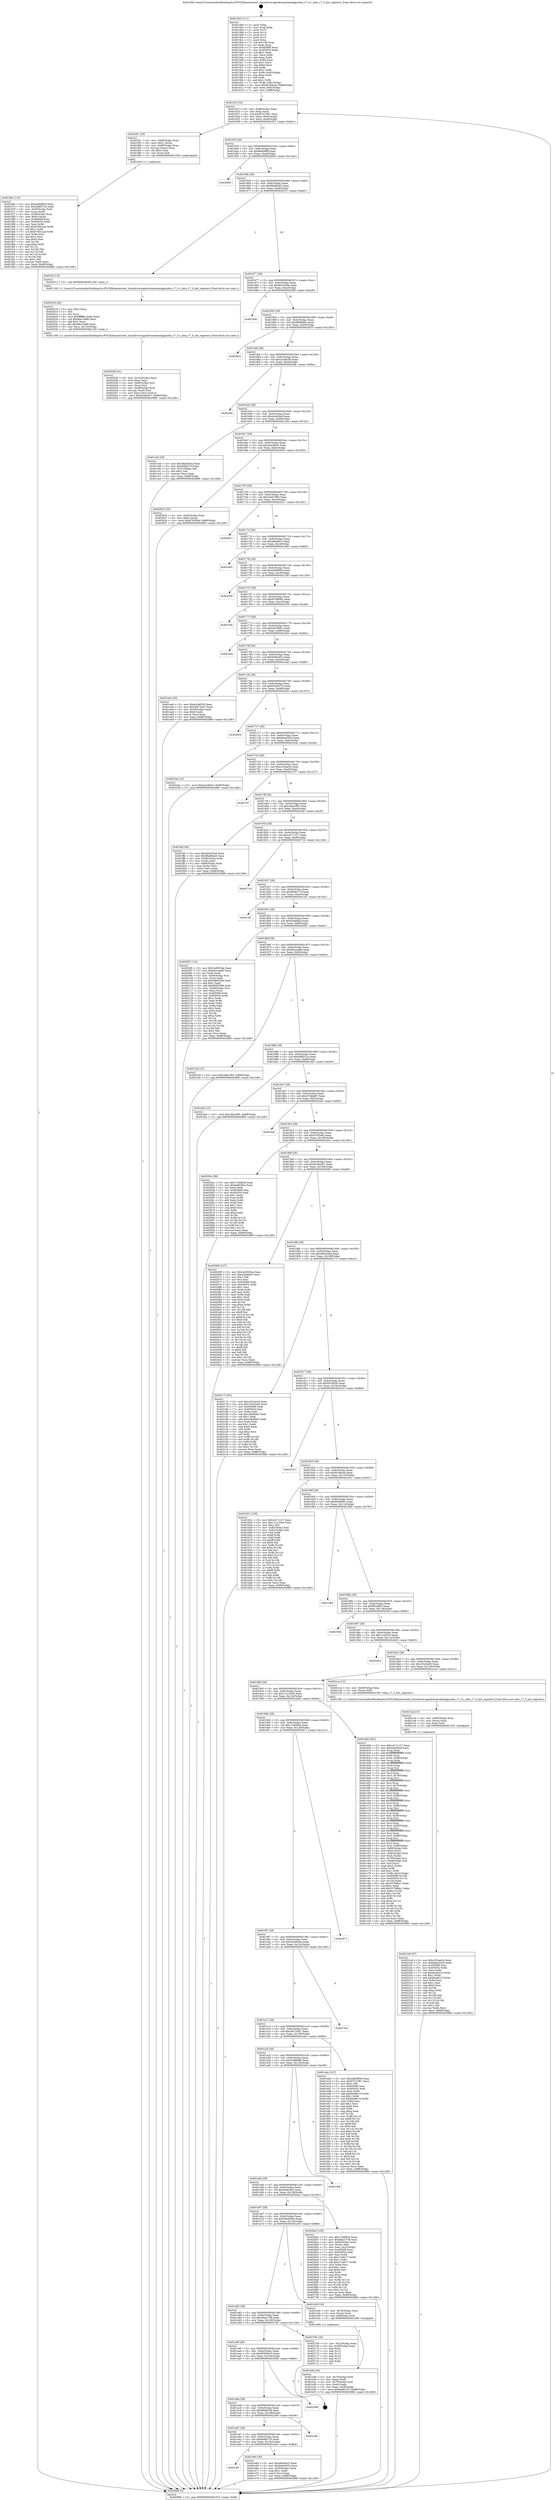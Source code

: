 digraph "0x4015b0" {
  label = "0x4015b0 (/mnt/c/Users/mathe/Desktop/tcc/POCII/binaries/extr_linuxdriversgpudrmamdamdgpunbio_v7_0.c_nbio_v7_0_init_registers_Final-ollvm.out::main(0))"
  labelloc = "t"
  node[shape=record]

  Entry [label="",width=0.3,height=0.3,shape=circle,fillcolor=black,style=filled]
  "0x40161f" [label="{
     0x40161f [32]\l
     | [instrs]\l
     &nbsp;&nbsp;0x40161f \<+6\>: mov -0x88(%rbp),%eax\l
     &nbsp;&nbsp;0x401625 \<+2\>: mov %eax,%ecx\l
     &nbsp;&nbsp;0x401627 \<+6\>: sub $0x87321f61,%ecx\l
     &nbsp;&nbsp;0x40162d \<+6\>: mov %eax,-0x9c(%rbp)\l
     &nbsp;&nbsp;0x401633 \<+6\>: mov %ecx,-0xa0(%rbp)\l
     &nbsp;&nbsp;0x401639 \<+6\>: je 0000000000401f51 \<main+0x9a1\>\l
  }"]
  "0x401f51" [label="{
     0x401f51 [29]\l
     | [instrs]\l
     &nbsp;&nbsp;0x401f51 \<+4\>: mov -0x68(%rbp),%rax\l
     &nbsp;&nbsp;0x401f55 \<+6\>: movl $0x1,(%rax)\l
     &nbsp;&nbsp;0x401f5b \<+4\>: mov -0x68(%rbp),%rax\l
     &nbsp;&nbsp;0x401f5f \<+3\>: movslq (%rax),%rax\l
     &nbsp;&nbsp;0x401f62 \<+4\>: shl $0x2,%rax\l
     &nbsp;&nbsp;0x401f66 \<+3\>: mov %rax,%rdi\l
     &nbsp;&nbsp;0x401f69 \<+5\>: call 0000000000401050 \<malloc@plt\>\l
     | [calls]\l
     &nbsp;&nbsp;0x401050 \{1\} (unknown)\l
  }"]
  "0x40163f" [label="{
     0x40163f [28]\l
     | [instrs]\l
     &nbsp;&nbsp;0x40163f \<+5\>: jmp 0000000000401644 \<main+0x94\>\l
     &nbsp;&nbsp;0x401644 \<+6\>: mov -0x9c(%rbp),%eax\l
     &nbsp;&nbsp;0x40164a \<+5\>: sub $0x8ed0df8f,%eax\l
     &nbsp;&nbsp;0x40164f \<+6\>: mov %eax,-0xa4(%rbp)\l
     &nbsp;&nbsp;0x401655 \<+6\>: je 000000000040285d \<main+0x12ad\>\l
  }"]
  Exit [label="",width=0.3,height=0.3,shape=circle,fillcolor=black,style=filled,peripheries=2]
  "0x40285d" [label="{
     0x40285d\l
  }", style=dashed]
  "0x40165b" [label="{
     0x40165b [28]\l
     | [instrs]\l
     &nbsp;&nbsp;0x40165b \<+5\>: jmp 0000000000401660 \<main+0xb0\>\l
     &nbsp;&nbsp;0x401660 \<+6\>: mov -0x9c(%rbp),%eax\l
     &nbsp;&nbsp;0x401666 \<+5\>: sub $0x98a9b4e5,%eax\l
     &nbsp;&nbsp;0x40166b \<+6\>: mov %eax,-0xa8(%rbp)\l
     &nbsp;&nbsp;0x401671 \<+6\>: je 0000000000402013 \<main+0xa63\>\l
  }"]
  "0x4021e9" [label="{
     0x4021e9 [97]\l
     | [instrs]\l
     &nbsp;&nbsp;0x4021e9 \<+5\>: mov $0xc252ae34,%ecx\l
     &nbsp;&nbsp;0x4021ee \<+5\>: mov $0xbdea3024,%edx\l
     &nbsp;&nbsp;0x4021f3 \<+7\>: mov 0x405068,%esi\l
     &nbsp;&nbsp;0x4021fa \<+8\>: mov 0x405054,%r8d\l
     &nbsp;&nbsp;0x402202 \<+3\>: mov %esi,%r9d\l
     &nbsp;&nbsp;0x402205 \<+7\>: sub $0x9cad021f,%r9d\l
     &nbsp;&nbsp;0x40220c \<+4\>: sub $0x1,%r9d\l
     &nbsp;&nbsp;0x402210 \<+7\>: add $0x9cad021f,%r9d\l
     &nbsp;&nbsp;0x402217 \<+4\>: imul %r9d,%esi\l
     &nbsp;&nbsp;0x40221b \<+3\>: and $0x1,%esi\l
     &nbsp;&nbsp;0x40221e \<+3\>: cmp $0x0,%esi\l
     &nbsp;&nbsp;0x402221 \<+4\>: sete %r10b\l
     &nbsp;&nbsp;0x402225 \<+4\>: cmp $0xa,%r8d\l
     &nbsp;&nbsp;0x402229 \<+4\>: setl %r11b\l
     &nbsp;&nbsp;0x40222d \<+3\>: mov %r10b,%bl\l
     &nbsp;&nbsp;0x402230 \<+3\>: and %r11b,%bl\l
     &nbsp;&nbsp;0x402233 \<+3\>: xor %r11b,%r10b\l
     &nbsp;&nbsp;0x402236 \<+3\>: or %r10b,%bl\l
     &nbsp;&nbsp;0x402239 \<+3\>: test $0x1,%bl\l
     &nbsp;&nbsp;0x40223c \<+3\>: cmovne %edx,%ecx\l
     &nbsp;&nbsp;0x40223f \<+6\>: mov %ecx,-0x88(%rbp)\l
     &nbsp;&nbsp;0x402245 \<+5\>: jmp 0000000000402886 \<main+0x12d6\>\l
  }"]
  "0x402013" [label="{
     0x402013 [5]\l
     | [instrs]\l
     &nbsp;&nbsp;0x402013 \<+5\>: call 0000000000401160 \<next_i\>\l
     | [calls]\l
     &nbsp;&nbsp;0x401160 \{1\} (/mnt/c/Users/mathe/Desktop/tcc/POCII/binaries/extr_linuxdriversgpudrmamdamdgpunbio_v7_0.c_nbio_v7_0_init_registers_Final-ollvm.out::next_i)\l
  }"]
  "0x401677" [label="{
     0x401677 [28]\l
     | [instrs]\l
     &nbsp;&nbsp;0x401677 \<+5\>: jmp 000000000040167c \<main+0xcc\>\l
     &nbsp;&nbsp;0x40167c \<+6\>: mov -0x9c(%rbp),%eax\l
     &nbsp;&nbsp;0x401682 \<+5\>: sub $0x9c6c2dde,%eax\l
     &nbsp;&nbsp;0x401687 \<+6\>: mov %eax,-0xac(%rbp)\l
     &nbsp;&nbsp;0x40168d \<+6\>: je 00000000004023d9 \<main+0xe29\>\l
  }"]
  "0x4021da" [label="{
     0x4021da [15]\l
     | [instrs]\l
     &nbsp;&nbsp;0x4021da \<+4\>: mov -0x60(%rbp),%rax\l
     &nbsp;&nbsp;0x4021de \<+3\>: mov (%rax),%rax\l
     &nbsp;&nbsp;0x4021e1 \<+3\>: mov %rax,%rdi\l
     &nbsp;&nbsp;0x4021e4 \<+5\>: call 0000000000401030 \<free@plt\>\l
     | [calls]\l
     &nbsp;&nbsp;0x401030 \{1\} (unknown)\l
  }"]
  "0x4023d9" [label="{
     0x4023d9\l
  }", style=dashed]
  "0x401693" [label="{
     0x401693 [28]\l
     | [instrs]\l
     &nbsp;&nbsp;0x401693 \<+5\>: jmp 0000000000401698 \<main+0xe8\>\l
     &nbsp;&nbsp;0x401698 \<+6\>: mov -0x9c(%rbp),%eax\l
     &nbsp;&nbsp;0x40169e \<+5\>: sub $0x9fd9869c,%eax\l
     &nbsp;&nbsp;0x4016a3 \<+6\>: mov %eax,-0xb0(%rbp)\l
     &nbsp;&nbsp;0x4016a9 \<+6\>: je 0000000000402833 \<main+0x1283\>\l
  }"]
  "0x402040" [label="{
     0x402040 [41]\l
     | [instrs]\l
     &nbsp;&nbsp;0x402040 \<+6\>: mov -0x15c(%rbp),%ecx\l
     &nbsp;&nbsp;0x402046 \<+3\>: imul %eax,%ecx\l
     &nbsp;&nbsp;0x402049 \<+4\>: mov -0x60(%rbp),%rsi\l
     &nbsp;&nbsp;0x40204d \<+3\>: mov (%rsi),%rsi\l
     &nbsp;&nbsp;0x402050 \<+4\>: mov -0x58(%rbp),%rdi\l
     &nbsp;&nbsp;0x402054 \<+3\>: movslq (%rdi),%rdi\l
     &nbsp;&nbsp;0x402057 \<+3\>: mov %ecx,(%rsi,%rdi,4)\l
     &nbsp;&nbsp;0x40205a \<+10\>: movl $0xdc56a3b7,-0x88(%rbp)\l
     &nbsp;&nbsp;0x402064 \<+5\>: jmp 0000000000402886 \<main+0x12d6\>\l
  }"]
  "0x402833" [label="{
     0x402833\l
  }", style=dashed]
  "0x4016af" [label="{
     0x4016af [28]\l
     | [instrs]\l
     &nbsp;&nbsp;0x4016af \<+5\>: jmp 00000000004016b4 \<main+0x104\>\l
     &nbsp;&nbsp;0x4016b4 \<+6\>: mov -0x9c(%rbp),%eax\l
     &nbsp;&nbsp;0x4016ba \<+5\>: sub $0xa2cb81f0,%eax\l
     &nbsp;&nbsp;0x4016bf \<+6\>: mov %eax,-0xb4(%rbp)\l
     &nbsp;&nbsp;0x4016c5 \<+6\>: je 00000000004024fe \<main+0xf4e\>\l
  }"]
  "0x402018" [label="{
     0x402018 [40]\l
     | [instrs]\l
     &nbsp;&nbsp;0x402018 \<+5\>: mov $0x2,%ecx\l
     &nbsp;&nbsp;0x40201d \<+1\>: cltd\l
     &nbsp;&nbsp;0x40201e \<+2\>: idiv %ecx\l
     &nbsp;&nbsp;0x402020 \<+6\>: imul $0xfffffffe,%edx,%ecx\l
     &nbsp;&nbsp;0x402026 \<+6\>: sub $0x9de13d8b,%ecx\l
     &nbsp;&nbsp;0x40202c \<+3\>: add $0x1,%ecx\l
     &nbsp;&nbsp;0x40202f \<+6\>: add $0x9de13d8b,%ecx\l
     &nbsp;&nbsp;0x402035 \<+6\>: mov %ecx,-0x15c(%rbp)\l
     &nbsp;&nbsp;0x40203b \<+5\>: call 0000000000401160 \<next_i\>\l
     | [calls]\l
     &nbsp;&nbsp;0x401160 \{1\} (/mnt/c/Users/mathe/Desktop/tcc/POCII/binaries/extr_linuxdriversgpudrmamdamdgpunbio_v7_0.c_nbio_v7_0_init_registers_Final-ollvm.out::next_i)\l
  }"]
  "0x4024fe" [label="{
     0x4024fe\l
  }", style=dashed]
  "0x4016cb" [label="{
     0x4016cb [28]\l
     | [instrs]\l
     &nbsp;&nbsp;0x4016cb \<+5\>: jmp 00000000004016d0 \<main+0x120\>\l
     &nbsp;&nbsp;0x4016d0 \<+6\>: mov -0x9c(%rbp),%eax\l
     &nbsp;&nbsp;0x4016d6 \<+5\>: sub $0xa2eb5baf,%eax\l
     &nbsp;&nbsp;0x4016db \<+6\>: mov %eax,-0xb8(%rbp)\l
     &nbsp;&nbsp;0x4016e1 \<+6\>: je 0000000000401cd4 \<main+0x724\>\l
  }"]
  "0x401f6e" [label="{
     0x401f6e [114]\l
     | [instrs]\l
     &nbsp;&nbsp;0x401f6e \<+5\>: mov $0xad85f85d,%ecx\l
     &nbsp;&nbsp;0x401f73 \<+5\>: mov $0xd48f37ce,%edx\l
     &nbsp;&nbsp;0x401f78 \<+4\>: mov -0x60(%rbp),%rdi\l
     &nbsp;&nbsp;0x401f7c \<+3\>: mov %rax,(%rdi)\l
     &nbsp;&nbsp;0x401f7f \<+4\>: mov -0x58(%rbp),%rax\l
     &nbsp;&nbsp;0x401f83 \<+6\>: movl $0x0,(%rax)\l
     &nbsp;&nbsp;0x401f89 \<+7\>: mov 0x405068,%esi\l
     &nbsp;&nbsp;0x401f90 \<+8\>: mov 0x405054,%r8d\l
     &nbsp;&nbsp;0x401f98 \<+3\>: mov %esi,%r9d\l
     &nbsp;&nbsp;0x401f9b \<+7\>: add $0x6760ccad,%r9d\l
     &nbsp;&nbsp;0x401fa2 \<+4\>: sub $0x1,%r9d\l
     &nbsp;&nbsp;0x401fa6 \<+7\>: sub $0x6760ccad,%r9d\l
     &nbsp;&nbsp;0x401fad \<+4\>: imul %r9d,%esi\l
     &nbsp;&nbsp;0x401fb1 \<+3\>: and $0x1,%esi\l
     &nbsp;&nbsp;0x401fb4 \<+3\>: cmp $0x0,%esi\l
     &nbsp;&nbsp;0x401fb7 \<+4\>: sete %r10b\l
     &nbsp;&nbsp;0x401fbb \<+4\>: cmp $0xa,%r8d\l
     &nbsp;&nbsp;0x401fbf \<+4\>: setl %r11b\l
     &nbsp;&nbsp;0x401fc3 \<+3\>: mov %r10b,%bl\l
     &nbsp;&nbsp;0x401fc6 \<+3\>: and %r11b,%bl\l
     &nbsp;&nbsp;0x401fc9 \<+3\>: xor %r11b,%r10b\l
     &nbsp;&nbsp;0x401fcc \<+3\>: or %r10b,%bl\l
     &nbsp;&nbsp;0x401fcf \<+3\>: test $0x1,%bl\l
     &nbsp;&nbsp;0x401fd2 \<+3\>: cmovne %edx,%ecx\l
     &nbsp;&nbsp;0x401fd5 \<+6\>: mov %ecx,-0x88(%rbp)\l
     &nbsp;&nbsp;0x401fdb \<+5\>: jmp 0000000000402886 \<main+0x12d6\>\l
  }"]
  "0x401cd4" [label="{
     0x401cd4 [30]\l
     | [instrs]\l
     &nbsp;&nbsp;0x401cd4 \<+5\>: mov $0x58a43b3a,%eax\l
     &nbsp;&nbsp;0x401cd9 \<+5\>: mov $0xd00be71f,%ecx\l
     &nbsp;&nbsp;0x401cde \<+3\>: mov -0x31(%rbp),%dl\l
     &nbsp;&nbsp;0x401ce1 \<+3\>: test $0x1,%dl\l
     &nbsp;&nbsp;0x401ce4 \<+3\>: cmovne %ecx,%eax\l
     &nbsp;&nbsp;0x401ce7 \<+6\>: mov %eax,-0x88(%rbp)\l
     &nbsp;&nbsp;0x401ced \<+5\>: jmp 0000000000402886 \<main+0x12d6\>\l
  }"]
  "0x4016e7" [label="{
     0x4016e7 [28]\l
     | [instrs]\l
     &nbsp;&nbsp;0x4016e7 \<+5\>: jmp 00000000004016ec \<main+0x13c\>\l
     &nbsp;&nbsp;0x4016ec \<+6\>: mov -0x9c(%rbp),%eax\l
     &nbsp;&nbsp;0x4016f2 \<+5\>: sub $0xa2ec9ba3,%eax\l
     &nbsp;&nbsp;0x4016f7 \<+6\>: mov %eax,-0xbc(%rbp)\l
     &nbsp;&nbsp;0x4016fd \<+6\>: je 0000000000402633 \<main+0x1083\>\l
  }"]
  "0x401af3" [label="{
     0x401af3\l
  }", style=dashed]
  "0x402633" [label="{
     0x402633 [25]\l
     | [instrs]\l
     &nbsp;&nbsp;0x402633 \<+4\>: mov -0x80(%rbp),%rax\l
     &nbsp;&nbsp;0x402637 \<+6\>: movl $0x0,(%rax)\l
     &nbsp;&nbsp;0x40263d \<+10\>: movl $0xd7f454fe,-0x88(%rbp)\l
     &nbsp;&nbsp;0x402647 \<+5\>: jmp 0000000000402886 \<main+0x12d6\>\l
  }"]
  "0x401703" [label="{
     0x401703 [28]\l
     | [instrs]\l
     &nbsp;&nbsp;0x401703 \<+5\>: jmp 0000000000401708 \<main+0x158\>\l
     &nbsp;&nbsp;0x401708 \<+6\>: mov -0x9c(%rbp),%eax\l
     &nbsp;&nbsp;0x40170e \<+5\>: sub $0xa54b7995,%eax\l
     &nbsp;&nbsp;0x401713 \<+6\>: mov %eax,-0xc0(%rbp)\l
     &nbsp;&nbsp;0x401719 \<+6\>: je 0000000000402811 \<main+0x1261\>\l
  }"]
  "0x401e64" [label="{
     0x401e64 [30]\l
     | [instrs]\l
     &nbsp;&nbsp;0x401e64 \<+5\>: mov $0xa6ebf4c2,%eax\l
     &nbsp;&nbsp;0x401e69 \<+5\>: mov $0xb4b9c93c,%ecx\l
     &nbsp;&nbsp;0x401e6e \<+3\>: mov -0x30(%rbp),%edx\l
     &nbsp;&nbsp;0x401e71 \<+3\>: cmp $0x1,%edx\l
     &nbsp;&nbsp;0x401e74 \<+3\>: cmovl %ecx,%eax\l
     &nbsp;&nbsp;0x401e77 \<+6\>: mov %eax,-0x88(%rbp)\l
     &nbsp;&nbsp;0x401e7d \<+5\>: jmp 0000000000402886 \<main+0x12d6\>\l
  }"]
  "0x402811" [label="{
     0x402811\l
  }", style=dashed]
  "0x40171f" [label="{
     0x40171f [28]\l
     | [instrs]\l
     &nbsp;&nbsp;0x40171f \<+5\>: jmp 0000000000401724 \<main+0x174\>\l
     &nbsp;&nbsp;0x401724 \<+6\>: mov -0x9c(%rbp),%eax\l
     &nbsp;&nbsp;0x40172a \<+5\>: sub $0xa6ebf4c2,%eax\l
     &nbsp;&nbsp;0x40172f \<+6\>: mov %eax,-0xc4(%rbp)\l
     &nbsp;&nbsp;0x401735 \<+6\>: je 0000000000401e82 \<main+0x8d2\>\l
  }"]
  "0x401ad7" [label="{
     0x401ad7 [28]\l
     | [instrs]\l
     &nbsp;&nbsp;0x401ad7 \<+5\>: jmp 0000000000401adc \<main+0x52c\>\l
     &nbsp;&nbsp;0x401adc \<+6\>: mov -0x9c(%rbp),%eax\l
     &nbsp;&nbsp;0x401ae2 \<+5\>: sub $0x6ef8e725,%eax\l
     &nbsp;&nbsp;0x401ae7 \<+6\>: mov %eax,-0x14c(%rbp)\l
     &nbsp;&nbsp;0x401aed \<+6\>: je 0000000000401e64 \<main+0x8b4\>\l
  }"]
  "0x401e82" [label="{
     0x401e82\l
  }", style=dashed]
  "0x40173b" [label="{
     0x40173b [28]\l
     | [instrs]\l
     &nbsp;&nbsp;0x40173b \<+5\>: jmp 0000000000401740 \<main+0x190\>\l
     &nbsp;&nbsp;0x401740 \<+6\>: mov -0x9c(%rbp),%eax\l
     &nbsp;&nbsp;0x401746 \<+5\>: sub $0xad85f85d,%eax\l
     &nbsp;&nbsp;0x40174b \<+6\>: mov %eax,-0xc8(%rbp)\l
     &nbsp;&nbsp;0x401751 \<+6\>: je 0000000000402780 \<main+0x11d0\>\l
  }"]
  "0x402296" [label="{
     0x402296\l
  }", style=dashed]
  "0x402780" [label="{
     0x402780\l
  }", style=dashed]
  "0x401757" [label="{
     0x401757 [28]\l
     | [instrs]\l
     &nbsp;&nbsp;0x401757 \<+5\>: jmp 000000000040175c \<main+0x1ac\>\l
     &nbsp;&nbsp;0x40175c \<+6\>: mov -0x9c(%rbp),%eax\l
     &nbsp;&nbsp;0x401762 \<+5\>: sub $0xaf708094,%eax\l
     &nbsp;&nbsp;0x401767 \<+6\>: mov %eax,-0xcc(%rbp)\l
     &nbsp;&nbsp;0x40176d \<+6\>: je 0000000000402259 \<main+0xca9\>\l
  }"]
  "0x401abb" [label="{
     0x401abb [28]\l
     | [instrs]\l
     &nbsp;&nbsp;0x401abb \<+5\>: jmp 0000000000401ac0 \<main+0x510\>\l
     &nbsp;&nbsp;0x401ac0 \<+6\>: mov -0x9c(%rbp),%eax\l
     &nbsp;&nbsp;0x401ac6 \<+5\>: sub $0x68fda538,%eax\l
     &nbsp;&nbsp;0x401acb \<+6\>: mov %eax,-0x148(%rbp)\l
     &nbsp;&nbsp;0x401ad1 \<+6\>: je 0000000000402296 \<main+0xce6\>\l
  }"]
  "0x402259" [label="{
     0x402259\l
  }", style=dashed]
  "0x401773" [label="{
     0x401773 [28]\l
     | [instrs]\l
     &nbsp;&nbsp;0x401773 \<+5\>: jmp 0000000000401778 \<main+0x1c8\>\l
     &nbsp;&nbsp;0x401778 \<+6\>: mov -0x9c(%rbp),%eax\l
     &nbsp;&nbsp;0x40177e \<+5\>: sub $0xb2b7fb61,%eax\l
     &nbsp;&nbsp;0x401783 \<+6\>: mov %eax,-0xd0(%rbp)\l
     &nbsp;&nbsp;0x401789 \<+6\>: je 00000000004022ba \<main+0xd0a\>\l
  }"]
  "0x402596" [label="{
     0x402596\l
  }", style=dashed]
  "0x4022ba" [label="{
     0x4022ba\l
  }", style=dashed]
  "0x40178f" [label="{
     0x40178f [28]\l
     | [instrs]\l
     &nbsp;&nbsp;0x40178f \<+5\>: jmp 0000000000401794 \<main+0x1e4\>\l
     &nbsp;&nbsp;0x401794 \<+6\>: mov -0x9c(%rbp),%eax\l
     &nbsp;&nbsp;0x40179a \<+5\>: sub $0xb4b9c93c,%eax\l
     &nbsp;&nbsp;0x40179f \<+6\>: mov %eax,-0xd4(%rbp)\l
     &nbsp;&nbsp;0x4017a5 \<+6\>: je 0000000000401ea0 \<main+0x8f0\>\l
  }"]
  "0x401a9f" [label="{
     0x401a9f [28]\l
     | [instrs]\l
     &nbsp;&nbsp;0x401a9f \<+5\>: jmp 0000000000401aa4 \<main+0x4f4\>\l
     &nbsp;&nbsp;0x401aa4 \<+6\>: mov -0x9c(%rbp),%eax\l
     &nbsp;&nbsp;0x401aaa \<+5\>: sub $0x65958ec3,%eax\l
     &nbsp;&nbsp;0x401aaf \<+6\>: mov %eax,-0x144(%rbp)\l
     &nbsp;&nbsp;0x401ab5 \<+6\>: je 0000000000402596 \<main+0xfe6\>\l
  }"]
  "0x401ea0" [label="{
     0x401ea0 [30]\l
     | [instrs]\l
     &nbsp;&nbsp;0x401ea0 \<+5\>: mov $0xa2cb81f0,%eax\l
     &nbsp;&nbsp;0x401ea5 \<+5\>: mov $0x3de743d7,%ecx\l
     &nbsp;&nbsp;0x401eaa \<+3\>: mov -0x30(%rbp),%edx\l
     &nbsp;&nbsp;0x401ead \<+3\>: cmp $0x0,%edx\l
     &nbsp;&nbsp;0x401eb0 \<+3\>: cmove %ecx,%eax\l
     &nbsp;&nbsp;0x401eb3 \<+6\>: mov %eax,-0x88(%rbp)\l
     &nbsp;&nbsp;0x401eb9 \<+5\>: jmp 0000000000402886 \<main+0x12d6\>\l
  }"]
  "0x4017ab" [label="{
     0x4017ab [28]\l
     | [instrs]\l
     &nbsp;&nbsp;0x4017ab \<+5\>: jmp 00000000004017b0 \<main+0x200\>\l
     &nbsp;&nbsp;0x4017b0 \<+6\>: mov -0x9c(%rbp),%eax\l
     &nbsp;&nbsp;0x4017b6 \<+5\>: sub $0xb5206379,%eax\l
     &nbsp;&nbsp;0x4017bb \<+6\>: mov %eax,-0xd8(%rbp)\l
     &nbsp;&nbsp;0x4017c1 \<+6\>: je 0000000000402624 \<main+0x1074\>\l
  }"]
  "0x40270b" [label="{
     0x40270b [18]\l
     | [instrs]\l
     &nbsp;&nbsp;0x40270b \<+3\>: mov -0x2c(%rbp),%eax\l
     &nbsp;&nbsp;0x40270e \<+4\>: lea -0x28(%rbp),%rsp\l
     &nbsp;&nbsp;0x402712 \<+1\>: pop %rbx\l
     &nbsp;&nbsp;0x402713 \<+2\>: pop %r12\l
     &nbsp;&nbsp;0x402715 \<+2\>: pop %r13\l
     &nbsp;&nbsp;0x402717 \<+2\>: pop %r14\l
     &nbsp;&nbsp;0x402719 \<+2\>: pop %r15\l
     &nbsp;&nbsp;0x40271b \<+1\>: pop %rbp\l
     &nbsp;&nbsp;0x40271c \<+1\>: ret\l
  }"]
  "0x402624" [label="{
     0x402624\l
  }", style=dashed]
  "0x4017c7" [label="{
     0x4017c7 [28]\l
     | [instrs]\l
     &nbsp;&nbsp;0x4017c7 \<+5\>: jmp 00000000004017cc \<main+0x21c\>\l
     &nbsp;&nbsp;0x4017cc \<+6\>: mov -0x9c(%rbp),%eax\l
     &nbsp;&nbsp;0x4017d2 \<+5\>: sub $0xbdea3024,%eax\l
     &nbsp;&nbsp;0x4017d7 \<+6\>: mov %eax,-0xdc(%rbp)\l
     &nbsp;&nbsp;0x4017dd \<+6\>: je 000000000040224a \<main+0xc9a\>\l
  }"]
  "0x401e46" [label="{
     0x401e46 [30]\l
     | [instrs]\l
     &nbsp;&nbsp;0x401e46 \<+4\>: mov -0x70(%rbp),%rdi\l
     &nbsp;&nbsp;0x401e4a \<+2\>: mov %eax,(%rdi)\l
     &nbsp;&nbsp;0x401e4c \<+4\>: mov -0x70(%rbp),%rdi\l
     &nbsp;&nbsp;0x401e50 \<+2\>: mov (%rdi),%eax\l
     &nbsp;&nbsp;0x401e52 \<+3\>: mov %eax,-0x30(%rbp)\l
     &nbsp;&nbsp;0x401e55 \<+10\>: movl $0x6ef8e725,-0x88(%rbp)\l
     &nbsp;&nbsp;0x401e5f \<+5\>: jmp 0000000000402886 \<main+0x12d6\>\l
  }"]
  "0x40224a" [label="{
     0x40224a [15]\l
     | [instrs]\l
     &nbsp;&nbsp;0x40224a \<+10\>: movl $0xa2ec9ba3,-0x88(%rbp)\l
     &nbsp;&nbsp;0x402254 \<+5\>: jmp 0000000000402886 \<main+0x12d6\>\l
  }"]
  "0x4017e3" [label="{
     0x4017e3 [28]\l
     | [instrs]\l
     &nbsp;&nbsp;0x4017e3 \<+5\>: jmp 00000000004017e8 \<main+0x238\>\l
     &nbsp;&nbsp;0x4017e8 \<+6\>: mov -0x9c(%rbp),%eax\l
     &nbsp;&nbsp;0x4017ee \<+5\>: sub $0xc252ae34,%eax\l
     &nbsp;&nbsp;0x4017f3 \<+6\>: mov %eax,-0xe0(%rbp)\l
     &nbsp;&nbsp;0x4017f9 \<+6\>: je 00000000004027e7 \<main+0x1237\>\l
  }"]
  "0x401a83" [label="{
     0x401a83 [28]\l
     | [instrs]\l
     &nbsp;&nbsp;0x401a83 \<+5\>: jmp 0000000000401a88 \<main+0x4d8\>\l
     &nbsp;&nbsp;0x401a88 \<+6\>: mov -0x9c(%rbp),%eax\l
     &nbsp;&nbsp;0x401a8e \<+5\>: sub $0x58acc738,%eax\l
     &nbsp;&nbsp;0x401a93 \<+6\>: mov %eax,-0x140(%rbp)\l
     &nbsp;&nbsp;0x401a99 \<+6\>: je 000000000040270b \<main+0x115b\>\l
  }"]
  "0x4027e7" [label="{
     0x4027e7\l
  }", style=dashed]
  "0x4017ff" [label="{
     0x4017ff [28]\l
     | [instrs]\l
     &nbsp;&nbsp;0x4017ff \<+5\>: jmp 0000000000401804 \<main+0x254\>\l
     &nbsp;&nbsp;0x401804 \<+6\>: mov -0x9c(%rbp),%eax\l
     &nbsp;&nbsp;0x40180a \<+5\>: sub $0xc4ba1f85,%eax\l
     &nbsp;&nbsp;0x40180f \<+6\>: mov %eax,-0xe4(%rbp)\l
     &nbsp;&nbsp;0x401815 \<+6\>: je 0000000000401fef \<main+0xa3f\>\l
  }"]
  "0x401e36" [label="{
     0x401e36 [16]\l
     | [instrs]\l
     &nbsp;&nbsp;0x401e36 \<+4\>: mov -0x78(%rbp),%rax\l
     &nbsp;&nbsp;0x401e3a \<+3\>: mov (%rax),%rax\l
     &nbsp;&nbsp;0x401e3d \<+4\>: mov 0x8(%rax),%rdi\l
     &nbsp;&nbsp;0x401e41 \<+5\>: call 0000000000401060 \<atoi@plt\>\l
     | [calls]\l
     &nbsp;&nbsp;0x401060 \{1\} (unknown)\l
  }"]
  "0x401fef" [label="{
     0x401fef [36]\l
     | [instrs]\l
     &nbsp;&nbsp;0x401fef \<+5\>: mov $0xeb92d3ad,%eax\l
     &nbsp;&nbsp;0x401ff4 \<+5\>: mov $0x98a9b4e5,%ecx\l
     &nbsp;&nbsp;0x401ff9 \<+4\>: mov -0x58(%rbp),%rdx\l
     &nbsp;&nbsp;0x401ffd \<+2\>: mov (%rdx),%esi\l
     &nbsp;&nbsp;0x401fff \<+4\>: mov -0x68(%rbp),%rdx\l
     &nbsp;&nbsp;0x402003 \<+2\>: cmp (%rdx),%esi\l
     &nbsp;&nbsp;0x402005 \<+3\>: cmovl %ecx,%eax\l
     &nbsp;&nbsp;0x402008 \<+6\>: mov %eax,-0x88(%rbp)\l
     &nbsp;&nbsp;0x40200e \<+5\>: jmp 0000000000402886 \<main+0x12d6\>\l
  }"]
  "0x40181b" [label="{
     0x40181b [28]\l
     | [instrs]\l
     &nbsp;&nbsp;0x40181b \<+5\>: jmp 0000000000401820 \<main+0x270\>\l
     &nbsp;&nbsp;0x401820 \<+6\>: mov -0x9c(%rbp),%eax\l
     &nbsp;&nbsp;0x401826 \<+5\>: sub $0xcd17c127,%eax\l
     &nbsp;&nbsp;0x40182b \<+6\>: mov %eax,-0xe8(%rbp)\l
     &nbsp;&nbsp;0x401831 \<+6\>: je 000000000040271d \<main+0x116d\>\l
  }"]
  "0x401a67" [label="{
     0x401a67 [28]\l
     | [instrs]\l
     &nbsp;&nbsp;0x401a67 \<+5\>: jmp 0000000000401a6c \<main+0x4bc\>\l
     &nbsp;&nbsp;0x401a6c \<+6\>: mov -0x9c(%rbp),%eax\l
     &nbsp;&nbsp;0x401a72 \<+5\>: sub $0x58a43b3a,%eax\l
     &nbsp;&nbsp;0x401a77 \<+6\>: mov %eax,-0x13c(%rbp)\l
     &nbsp;&nbsp;0x401a7d \<+6\>: je 0000000000401e36 \<main+0x886\>\l
  }"]
  "0x40271d" [label="{
     0x40271d\l
  }", style=dashed]
  "0x401837" [label="{
     0x401837 [28]\l
     | [instrs]\l
     &nbsp;&nbsp;0x401837 \<+5\>: jmp 000000000040183c \<main+0x28c\>\l
     &nbsp;&nbsp;0x40183c \<+6\>: mov -0x9c(%rbp),%eax\l
     &nbsp;&nbsp;0x401842 \<+5\>: sub $0xd00be71f,%eax\l
     &nbsp;&nbsp;0x401847 \<+6\>: mov %eax,-0xec(%rbp)\l
     &nbsp;&nbsp;0x40184d \<+6\>: je 0000000000401cf2 \<main+0x742\>\l
  }"]
  "0x4026a2" [label="{
     0x4026a2 [105]\l
     | [instrs]\l
     &nbsp;&nbsp;0x4026a2 \<+5\>: mov $0x17efd62d,%eax\l
     &nbsp;&nbsp;0x4026a7 \<+5\>: mov $0x58acc738,%ecx\l
     &nbsp;&nbsp;0x4026ac \<+4\>: mov -0x80(%rbp),%rdx\l
     &nbsp;&nbsp;0x4026b0 \<+2\>: mov (%rdx),%esi\l
     &nbsp;&nbsp;0x4026b2 \<+3\>: mov %esi,-0x2c(%rbp)\l
     &nbsp;&nbsp;0x4026b5 \<+7\>: mov 0x405068,%esi\l
     &nbsp;&nbsp;0x4026bc \<+7\>: mov 0x405054,%edi\l
     &nbsp;&nbsp;0x4026c3 \<+3\>: mov %esi,%r8d\l
     &nbsp;&nbsp;0x4026c6 \<+7\>: sub $0xc7c4fc77,%r8d\l
     &nbsp;&nbsp;0x4026cd \<+4\>: sub $0x1,%r8d\l
     &nbsp;&nbsp;0x4026d1 \<+7\>: add $0xc7c4fc77,%r8d\l
     &nbsp;&nbsp;0x4026d8 \<+4\>: imul %r8d,%esi\l
     &nbsp;&nbsp;0x4026dc \<+3\>: and $0x1,%esi\l
     &nbsp;&nbsp;0x4026df \<+3\>: cmp $0x0,%esi\l
     &nbsp;&nbsp;0x4026e2 \<+4\>: sete %r9b\l
     &nbsp;&nbsp;0x4026e6 \<+3\>: cmp $0xa,%edi\l
     &nbsp;&nbsp;0x4026e9 \<+4\>: setl %r10b\l
     &nbsp;&nbsp;0x4026ed \<+3\>: mov %r9b,%r11b\l
     &nbsp;&nbsp;0x4026f0 \<+3\>: and %r10b,%r11b\l
     &nbsp;&nbsp;0x4026f3 \<+3\>: xor %r10b,%r9b\l
     &nbsp;&nbsp;0x4026f6 \<+3\>: or %r9b,%r11b\l
     &nbsp;&nbsp;0x4026f9 \<+4\>: test $0x1,%r11b\l
     &nbsp;&nbsp;0x4026fd \<+3\>: cmovne %ecx,%eax\l
     &nbsp;&nbsp;0x402700 \<+6\>: mov %eax,-0x88(%rbp)\l
     &nbsp;&nbsp;0x402706 \<+5\>: jmp 0000000000402886 \<main+0x12d6\>\l
  }"]
  "0x401cf2" [label="{
     0x401cf2\l
  }", style=dashed]
  "0x401853" [label="{
     0x401853 [28]\l
     | [instrs]\l
     &nbsp;&nbsp;0x401853 \<+5\>: jmp 0000000000401858 \<main+0x2a8\>\l
     &nbsp;&nbsp;0x401858 \<+6\>: mov -0x9c(%rbp),%eax\l
     &nbsp;&nbsp;0x40185e \<+5\>: sub $0xd2ebf4a5,%eax\l
     &nbsp;&nbsp;0x401863 \<+6\>: mov %eax,-0xf0(%rbp)\l
     &nbsp;&nbsp;0x401869 \<+6\>: je 00000000004020f2 \<main+0xb42\>\l
  }"]
  "0x401a4b" [label="{
     0x401a4b [28]\l
     | [instrs]\l
     &nbsp;&nbsp;0x401a4b \<+5\>: jmp 0000000000401a50 \<main+0x4a0\>\l
     &nbsp;&nbsp;0x401a50 \<+6\>: mov -0x9c(%rbp),%eax\l
     &nbsp;&nbsp;0x401a56 \<+5\>: sub $0x4afb39c2,%eax\l
     &nbsp;&nbsp;0x401a5b \<+6\>: mov %eax,-0x138(%rbp)\l
     &nbsp;&nbsp;0x401a61 \<+6\>: je 00000000004026a2 \<main+0x10f2\>\l
  }"]
  "0x4020f2" [label="{
     0x4020f2 [114]\l
     | [instrs]\l
     &nbsp;&nbsp;0x4020f2 \<+5\>: mov $0x3a3063ba,%eax\l
     &nbsp;&nbsp;0x4020f7 \<+5\>: mov $0xd43caa80,%ecx\l
     &nbsp;&nbsp;0x4020fc \<+2\>: xor %edx,%edx\l
     &nbsp;&nbsp;0x4020fe \<+4\>: mov -0x58(%rbp),%rsi\l
     &nbsp;&nbsp;0x402102 \<+2\>: mov (%rsi),%edi\l
     &nbsp;&nbsp;0x402104 \<+6\>: sub $0xf4865508,%edi\l
     &nbsp;&nbsp;0x40210a \<+3\>: add $0x1,%edi\l
     &nbsp;&nbsp;0x40210d \<+6\>: add $0xf4865508,%edi\l
     &nbsp;&nbsp;0x402113 \<+4\>: mov -0x58(%rbp),%rsi\l
     &nbsp;&nbsp;0x402117 \<+2\>: mov %edi,(%rsi)\l
     &nbsp;&nbsp;0x402119 \<+7\>: mov 0x405068,%edi\l
     &nbsp;&nbsp;0x402120 \<+8\>: mov 0x405054,%r8d\l
     &nbsp;&nbsp;0x402128 \<+3\>: sub $0x1,%edx\l
     &nbsp;&nbsp;0x40212b \<+3\>: mov %edi,%r9d\l
     &nbsp;&nbsp;0x40212e \<+3\>: add %edx,%r9d\l
     &nbsp;&nbsp;0x402131 \<+4\>: imul %r9d,%edi\l
     &nbsp;&nbsp;0x402135 \<+3\>: and $0x1,%edi\l
     &nbsp;&nbsp;0x402138 \<+3\>: cmp $0x0,%edi\l
     &nbsp;&nbsp;0x40213b \<+4\>: sete %r10b\l
     &nbsp;&nbsp;0x40213f \<+4\>: cmp $0xa,%r8d\l
     &nbsp;&nbsp;0x402143 \<+4\>: setl %r11b\l
     &nbsp;&nbsp;0x402147 \<+3\>: mov %r10b,%bl\l
     &nbsp;&nbsp;0x40214a \<+3\>: and %r11b,%bl\l
     &nbsp;&nbsp;0x40214d \<+3\>: xor %r11b,%r10b\l
     &nbsp;&nbsp;0x402150 \<+3\>: or %r10b,%bl\l
     &nbsp;&nbsp;0x402153 \<+3\>: test $0x1,%bl\l
     &nbsp;&nbsp;0x402156 \<+3\>: cmovne %ecx,%eax\l
     &nbsp;&nbsp;0x402159 \<+6\>: mov %eax,-0x88(%rbp)\l
     &nbsp;&nbsp;0x40215f \<+5\>: jmp 0000000000402886 \<main+0x12d6\>\l
  }"]
  "0x40186f" [label="{
     0x40186f [28]\l
     | [instrs]\l
     &nbsp;&nbsp;0x40186f \<+5\>: jmp 0000000000401874 \<main+0x2c4\>\l
     &nbsp;&nbsp;0x401874 \<+6\>: mov -0x9c(%rbp),%eax\l
     &nbsp;&nbsp;0x40187a \<+5\>: sub $0xd43caa80,%eax\l
     &nbsp;&nbsp;0x40187f \<+6\>: mov %eax,-0xf4(%rbp)\l
     &nbsp;&nbsp;0x401885 \<+6\>: je 0000000000402164 \<main+0xbb4\>\l
  }"]
  "0x4023e8" [label="{
     0x4023e8\l
  }", style=dashed]
  "0x402164" [label="{
     0x402164 [15]\l
     | [instrs]\l
     &nbsp;&nbsp;0x402164 \<+10\>: movl $0xc4ba1f85,-0x88(%rbp)\l
     &nbsp;&nbsp;0x40216e \<+5\>: jmp 0000000000402886 \<main+0x12d6\>\l
  }"]
  "0x40188b" [label="{
     0x40188b [28]\l
     | [instrs]\l
     &nbsp;&nbsp;0x40188b \<+5\>: jmp 0000000000401890 \<main+0x2e0\>\l
     &nbsp;&nbsp;0x401890 \<+6\>: mov -0x9c(%rbp),%eax\l
     &nbsp;&nbsp;0x401896 \<+5\>: sub $0xd48f37ce,%eax\l
     &nbsp;&nbsp;0x40189b \<+6\>: mov %eax,-0xf8(%rbp)\l
     &nbsp;&nbsp;0x4018a1 \<+6\>: je 0000000000401fe0 \<main+0xa30\>\l
  }"]
  "0x401a2f" [label="{
     0x401a2f [28]\l
     | [instrs]\l
     &nbsp;&nbsp;0x401a2f \<+5\>: jmp 0000000000401a34 \<main+0x484\>\l
     &nbsp;&nbsp;0x401a34 \<+6\>: mov -0x9c(%rbp),%eax\l
     &nbsp;&nbsp;0x401a3a \<+5\>: sub $0x42df8dd8,%eax\l
     &nbsp;&nbsp;0x401a3f \<+6\>: mov %eax,-0x134(%rbp)\l
     &nbsp;&nbsp;0x401a45 \<+6\>: je 00000000004023e8 \<main+0xe38\>\l
  }"]
  "0x401fe0" [label="{
     0x401fe0 [15]\l
     | [instrs]\l
     &nbsp;&nbsp;0x401fe0 \<+10\>: movl $0xc4ba1f85,-0x88(%rbp)\l
     &nbsp;&nbsp;0x401fea \<+5\>: jmp 0000000000402886 \<main+0x12d6\>\l
  }"]
  "0x4018a7" [label="{
     0x4018a7 [28]\l
     | [instrs]\l
     &nbsp;&nbsp;0x4018a7 \<+5\>: jmp 00000000004018ac \<main+0x2fc\>\l
     &nbsp;&nbsp;0x4018ac \<+6\>: mov -0x9c(%rbp),%eax\l
     &nbsp;&nbsp;0x4018b2 \<+5\>: sub $0xd70dbe87,%eax\l
     &nbsp;&nbsp;0x4018b7 \<+6\>: mov %eax,-0xfc(%rbp)\l
     &nbsp;&nbsp;0x4018bd \<+6\>: je 00000000004024ef \<main+0xf3f\>\l
  }"]
  "0x401ebe" [label="{
     0x401ebe [147]\l
     | [instrs]\l
     &nbsp;&nbsp;0x401ebe \<+5\>: mov $0xad85f85d,%eax\l
     &nbsp;&nbsp;0x401ec3 \<+5\>: mov $0x87321f61,%ecx\l
     &nbsp;&nbsp;0x401ec8 \<+2\>: mov $0x1,%dl\l
     &nbsp;&nbsp;0x401eca \<+7\>: mov 0x405068,%esi\l
     &nbsp;&nbsp;0x401ed1 \<+7\>: mov 0x405054,%edi\l
     &nbsp;&nbsp;0x401ed8 \<+3\>: mov %esi,%r8d\l
     &nbsp;&nbsp;0x401edb \<+7\>: add $0x60af8c10,%r8d\l
     &nbsp;&nbsp;0x401ee2 \<+4\>: sub $0x1,%r8d\l
     &nbsp;&nbsp;0x401ee6 \<+7\>: sub $0x60af8c10,%r8d\l
     &nbsp;&nbsp;0x401eed \<+4\>: imul %r8d,%esi\l
     &nbsp;&nbsp;0x401ef1 \<+3\>: and $0x1,%esi\l
     &nbsp;&nbsp;0x401ef4 \<+3\>: cmp $0x0,%esi\l
     &nbsp;&nbsp;0x401ef7 \<+4\>: sete %r9b\l
     &nbsp;&nbsp;0x401efb \<+3\>: cmp $0xa,%edi\l
     &nbsp;&nbsp;0x401efe \<+4\>: setl %r10b\l
     &nbsp;&nbsp;0x401f02 \<+3\>: mov %r9b,%r11b\l
     &nbsp;&nbsp;0x401f05 \<+4\>: xor $0xff,%r11b\l
     &nbsp;&nbsp;0x401f09 \<+3\>: mov %r10b,%bl\l
     &nbsp;&nbsp;0x401f0c \<+3\>: xor $0xff,%bl\l
     &nbsp;&nbsp;0x401f0f \<+3\>: xor $0x0,%dl\l
     &nbsp;&nbsp;0x401f12 \<+3\>: mov %r11b,%r14b\l
     &nbsp;&nbsp;0x401f15 \<+4\>: and $0x0,%r14b\l
     &nbsp;&nbsp;0x401f19 \<+3\>: and %dl,%r9b\l
     &nbsp;&nbsp;0x401f1c \<+3\>: mov %bl,%r15b\l
     &nbsp;&nbsp;0x401f1f \<+4\>: and $0x0,%r15b\l
     &nbsp;&nbsp;0x401f23 \<+3\>: and %dl,%r10b\l
     &nbsp;&nbsp;0x401f26 \<+3\>: or %r9b,%r14b\l
     &nbsp;&nbsp;0x401f29 \<+3\>: or %r10b,%r15b\l
     &nbsp;&nbsp;0x401f2c \<+3\>: xor %r15b,%r14b\l
     &nbsp;&nbsp;0x401f2f \<+3\>: or %bl,%r11b\l
     &nbsp;&nbsp;0x401f32 \<+4\>: xor $0xff,%r11b\l
     &nbsp;&nbsp;0x401f36 \<+3\>: or $0x0,%dl\l
     &nbsp;&nbsp;0x401f39 \<+3\>: and %dl,%r11b\l
     &nbsp;&nbsp;0x401f3c \<+3\>: or %r11b,%r14b\l
     &nbsp;&nbsp;0x401f3f \<+4\>: test $0x1,%r14b\l
     &nbsp;&nbsp;0x401f43 \<+3\>: cmovne %ecx,%eax\l
     &nbsp;&nbsp;0x401f46 \<+6\>: mov %eax,-0x88(%rbp)\l
     &nbsp;&nbsp;0x401f4c \<+5\>: jmp 0000000000402886 \<main+0x12d6\>\l
  }"]
  "0x4024ef" [label="{
     0x4024ef\l
  }", style=dashed]
  "0x4018c3" [label="{
     0x4018c3 [28]\l
     | [instrs]\l
     &nbsp;&nbsp;0x4018c3 \<+5\>: jmp 00000000004018c8 \<main+0x318\>\l
     &nbsp;&nbsp;0x4018c8 \<+6\>: mov -0x9c(%rbp),%eax\l
     &nbsp;&nbsp;0x4018ce \<+5\>: sub $0xd7f454fe,%eax\l
     &nbsp;&nbsp;0x4018d3 \<+6\>: mov %eax,-0x100(%rbp)\l
     &nbsp;&nbsp;0x4018d9 \<+6\>: je 000000000040264c \<main+0x109c\>\l
  }"]
  "0x401a13" [label="{
     0x401a13 [28]\l
     | [instrs]\l
     &nbsp;&nbsp;0x401a13 \<+5\>: jmp 0000000000401a18 \<main+0x468\>\l
     &nbsp;&nbsp;0x401a18 \<+6\>: mov -0x9c(%rbp),%eax\l
     &nbsp;&nbsp;0x401a1e \<+5\>: sub $0x3de743d7,%eax\l
     &nbsp;&nbsp;0x401a23 \<+6\>: mov %eax,-0x130(%rbp)\l
     &nbsp;&nbsp;0x401a29 \<+6\>: je 0000000000401ebe \<main+0x90e\>\l
  }"]
  "0x40264c" [label="{
     0x40264c [86]\l
     | [instrs]\l
     &nbsp;&nbsp;0x40264c \<+5\>: mov $0x17efd62d,%eax\l
     &nbsp;&nbsp;0x402651 \<+5\>: mov $0x4afb39c2,%ecx\l
     &nbsp;&nbsp;0x402656 \<+2\>: xor %edx,%edx\l
     &nbsp;&nbsp;0x402658 \<+7\>: mov 0x405068,%esi\l
     &nbsp;&nbsp;0x40265f \<+7\>: mov 0x405054,%edi\l
     &nbsp;&nbsp;0x402666 \<+3\>: sub $0x1,%edx\l
     &nbsp;&nbsp;0x402669 \<+3\>: mov %esi,%r8d\l
     &nbsp;&nbsp;0x40266c \<+3\>: add %edx,%r8d\l
     &nbsp;&nbsp;0x40266f \<+4\>: imul %r8d,%esi\l
     &nbsp;&nbsp;0x402673 \<+3\>: and $0x1,%esi\l
     &nbsp;&nbsp;0x402676 \<+3\>: cmp $0x0,%esi\l
     &nbsp;&nbsp;0x402679 \<+4\>: sete %r9b\l
     &nbsp;&nbsp;0x40267d \<+3\>: cmp $0xa,%edi\l
     &nbsp;&nbsp;0x402680 \<+4\>: setl %r10b\l
     &nbsp;&nbsp;0x402684 \<+3\>: mov %r9b,%r11b\l
     &nbsp;&nbsp;0x402687 \<+3\>: and %r10b,%r11b\l
     &nbsp;&nbsp;0x40268a \<+3\>: xor %r10b,%r9b\l
     &nbsp;&nbsp;0x40268d \<+3\>: or %r9b,%r11b\l
     &nbsp;&nbsp;0x402690 \<+4\>: test $0x1,%r11b\l
     &nbsp;&nbsp;0x402694 \<+3\>: cmovne %ecx,%eax\l
     &nbsp;&nbsp;0x402697 \<+6\>: mov %eax,-0x88(%rbp)\l
     &nbsp;&nbsp;0x40269d \<+5\>: jmp 0000000000402886 \<main+0x12d6\>\l
  }"]
  "0x4018df" [label="{
     0x4018df [28]\l
     | [instrs]\l
     &nbsp;&nbsp;0x4018df \<+5\>: jmp 00000000004018e4 \<main+0x334\>\l
     &nbsp;&nbsp;0x4018e4 \<+6\>: mov -0x9c(%rbp),%eax\l
     &nbsp;&nbsp;0x4018ea \<+5\>: sub $0xdc56a3b7,%eax\l
     &nbsp;&nbsp;0x4018ef \<+6\>: mov %eax,-0x104(%rbp)\l
     &nbsp;&nbsp;0x4018f5 \<+6\>: je 0000000000402069 \<main+0xab9\>\l
  }"]
  "0x4027bd" [label="{
     0x4027bd\l
  }", style=dashed]
  "0x402069" [label="{
     0x402069 [137]\l
     | [instrs]\l
     &nbsp;&nbsp;0x402069 \<+5\>: mov $0x3a3063ba,%eax\l
     &nbsp;&nbsp;0x40206e \<+5\>: mov $0xd2ebf4a5,%ecx\l
     &nbsp;&nbsp;0x402073 \<+2\>: mov $0x1,%dl\l
     &nbsp;&nbsp;0x402075 \<+2\>: xor %esi,%esi\l
     &nbsp;&nbsp;0x402077 \<+7\>: mov 0x405068,%edi\l
     &nbsp;&nbsp;0x40207e \<+8\>: mov 0x405054,%r8d\l
     &nbsp;&nbsp;0x402086 \<+3\>: sub $0x1,%esi\l
     &nbsp;&nbsp;0x402089 \<+3\>: mov %edi,%r9d\l
     &nbsp;&nbsp;0x40208c \<+3\>: add %esi,%r9d\l
     &nbsp;&nbsp;0x40208f \<+4\>: imul %r9d,%edi\l
     &nbsp;&nbsp;0x402093 \<+3\>: and $0x1,%edi\l
     &nbsp;&nbsp;0x402096 \<+3\>: cmp $0x0,%edi\l
     &nbsp;&nbsp;0x402099 \<+4\>: sete %r10b\l
     &nbsp;&nbsp;0x40209d \<+4\>: cmp $0xa,%r8d\l
     &nbsp;&nbsp;0x4020a1 \<+4\>: setl %r11b\l
     &nbsp;&nbsp;0x4020a5 \<+3\>: mov %r10b,%bl\l
     &nbsp;&nbsp;0x4020a8 \<+3\>: xor $0xff,%bl\l
     &nbsp;&nbsp;0x4020ab \<+3\>: mov %r11b,%r14b\l
     &nbsp;&nbsp;0x4020ae \<+4\>: xor $0xff,%r14b\l
     &nbsp;&nbsp;0x4020b2 \<+3\>: xor $0x0,%dl\l
     &nbsp;&nbsp;0x4020b5 \<+3\>: mov %bl,%r15b\l
     &nbsp;&nbsp;0x4020b8 \<+4\>: and $0x0,%r15b\l
     &nbsp;&nbsp;0x4020bc \<+3\>: and %dl,%r10b\l
     &nbsp;&nbsp;0x4020bf \<+3\>: mov %r14b,%r12b\l
     &nbsp;&nbsp;0x4020c2 \<+4\>: and $0x0,%r12b\l
     &nbsp;&nbsp;0x4020c6 \<+3\>: and %dl,%r11b\l
     &nbsp;&nbsp;0x4020c9 \<+3\>: or %r10b,%r15b\l
     &nbsp;&nbsp;0x4020cc \<+3\>: or %r11b,%r12b\l
     &nbsp;&nbsp;0x4020cf \<+3\>: xor %r12b,%r15b\l
     &nbsp;&nbsp;0x4020d2 \<+3\>: or %r14b,%bl\l
     &nbsp;&nbsp;0x4020d5 \<+3\>: xor $0xff,%bl\l
     &nbsp;&nbsp;0x4020d8 \<+3\>: or $0x0,%dl\l
     &nbsp;&nbsp;0x4020db \<+2\>: and %dl,%bl\l
     &nbsp;&nbsp;0x4020dd \<+3\>: or %bl,%r15b\l
     &nbsp;&nbsp;0x4020e0 \<+4\>: test $0x1,%r15b\l
     &nbsp;&nbsp;0x4020e4 \<+3\>: cmovne %ecx,%eax\l
     &nbsp;&nbsp;0x4020e7 \<+6\>: mov %eax,-0x88(%rbp)\l
     &nbsp;&nbsp;0x4020ed \<+5\>: jmp 0000000000402886 \<main+0x12d6\>\l
  }"]
  "0x4018fb" [label="{
     0x4018fb [28]\l
     | [instrs]\l
     &nbsp;&nbsp;0x4018fb \<+5\>: jmp 0000000000401900 \<main+0x350\>\l
     &nbsp;&nbsp;0x401900 \<+6\>: mov -0x9c(%rbp),%eax\l
     &nbsp;&nbsp;0x401906 \<+5\>: sub $0xeb92d3ad,%eax\l
     &nbsp;&nbsp;0x40190b \<+6\>: mov %eax,-0x108(%rbp)\l
     &nbsp;&nbsp;0x401911 \<+6\>: je 0000000000402173 \<main+0xbc3\>\l
  }"]
  "0x4019f7" [label="{
     0x4019f7 [28]\l
     | [instrs]\l
     &nbsp;&nbsp;0x4019f7 \<+5\>: jmp 00000000004019fc \<main+0x44c\>\l
     &nbsp;&nbsp;0x4019fc \<+6\>: mov -0x9c(%rbp),%eax\l
     &nbsp;&nbsp;0x401a02 \<+5\>: sub $0x3a3063ba,%eax\l
     &nbsp;&nbsp;0x401a07 \<+6\>: mov %eax,-0x12c(%rbp)\l
     &nbsp;&nbsp;0x401a0d \<+6\>: je 00000000004027bd \<main+0x120d\>\l
  }"]
  "0x402173" [label="{
     0x402173 [91]\l
     | [instrs]\l
     &nbsp;&nbsp;0x402173 \<+5\>: mov $0xc252ae34,%eax\l
     &nbsp;&nbsp;0x402178 \<+5\>: mov $0x102e3a05,%ecx\l
     &nbsp;&nbsp;0x40217d \<+7\>: mov 0x405068,%edx\l
     &nbsp;&nbsp;0x402184 \<+7\>: mov 0x405054,%esi\l
     &nbsp;&nbsp;0x40218b \<+2\>: mov %edx,%edi\l
     &nbsp;&nbsp;0x40218d \<+6\>: sub $0xc38a0bb3,%edi\l
     &nbsp;&nbsp;0x402193 \<+3\>: sub $0x1,%edi\l
     &nbsp;&nbsp;0x402196 \<+6\>: add $0xc38a0bb3,%edi\l
     &nbsp;&nbsp;0x40219c \<+3\>: imul %edi,%edx\l
     &nbsp;&nbsp;0x40219f \<+3\>: and $0x1,%edx\l
     &nbsp;&nbsp;0x4021a2 \<+3\>: cmp $0x0,%edx\l
     &nbsp;&nbsp;0x4021a5 \<+4\>: sete %r8b\l
     &nbsp;&nbsp;0x4021a9 \<+3\>: cmp $0xa,%esi\l
     &nbsp;&nbsp;0x4021ac \<+4\>: setl %r9b\l
     &nbsp;&nbsp;0x4021b0 \<+3\>: mov %r8b,%r10b\l
     &nbsp;&nbsp;0x4021b3 \<+3\>: and %r9b,%r10b\l
     &nbsp;&nbsp;0x4021b6 \<+3\>: xor %r9b,%r8b\l
     &nbsp;&nbsp;0x4021b9 \<+3\>: or %r8b,%r10b\l
     &nbsp;&nbsp;0x4021bc \<+4\>: test $0x1,%r10b\l
     &nbsp;&nbsp;0x4021c0 \<+3\>: cmovne %ecx,%eax\l
     &nbsp;&nbsp;0x4021c3 \<+6\>: mov %eax,-0x88(%rbp)\l
     &nbsp;&nbsp;0x4021c9 \<+5\>: jmp 0000000000402886 \<main+0x12d6\>\l
  }"]
  "0x401917" [label="{
     0x401917 [28]\l
     | [instrs]\l
     &nbsp;&nbsp;0x401917 \<+5\>: jmp 000000000040191c \<main+0x36c\>\l
     &nbsp;&nbsp;0x40191c \<+6\>: mov -0x9c(%rbp),%eax\l
     &nbsp;&nbsp;0x401922 \<+5\>: sub $0xf3f16b29,%eax\l
     &nbsp;&nbsp;0x401927 \<+6\>: mov %eax,-0x10c(%rbp)\l
     &nbsp;&nbsp;0x40192d \<+6\>: je 0000000000402310 \<main+0xd60\>\l
  }"]
  "0x402871" [label="{
     0x402871\l
  }", style=dashed]
  "0x402310" [label="{
     0x402310\l
  }", style=dashed]
  "0x401933" [label="{
     0x401933 [28]\l
     | [instrs]\l
     &nbsp;&nbsp;0x401933 \<+5\>: jmp 0000000000401938 \<main+0x388\>\l
     &nbsp;&nbsp;0x401938 \<+6\>: mov -0x9c(%rbp),%eax\l
     &nbsp;&nbsp;0x40193e \<+5\>: sub $0xf4168ca4,%eax\l
     &nbsp;&nbsp;0x401943 \<+6\>: mov %eax,-0x110(%rbp)\l
     &nbsp;&nbsp;0x401949 \<+6\>: je 0000000000401b51 \<main+0x5a1\>\l
  }"]
  "0x4019db" [label="{
     0x4019db [28]\l
     | [instrs]\l
     &nbsp;&nbsp;0x4019db \<+5\>: jmp 00000000004019e0 \<main+0x430\>\l
     &nbsp;&nbsp;0x4019e0 \<+6\>: mov -0x9c(%rbp),%eax\l
     &nbsp;&nbsp;0x4019e6 \<+5\>: sub $0x17efd62d,%eax\l
     &nbsp;&nbsp;0x4019eb \<+6\>: mov %eax,-0x128(%rbp)\l
     &nbsp;&nbsp;0x4019f1 \<+6\>: je 0000000000402871 \<main+0x12c1\>\l
  }"]
  "0x401b51" [label="{
     0x401b51 [106]\l
     | [instrs]\l
     &nbsp;&nbsp;0x401b51 \<+5\>: mov $0xcd17c127,%eax\l
     &nbsp;&nbsp;0x401b56 \<+5\>: mov $0x112120cd,%ecx\l
     &nbsp;&nbsp;0x401b5b \<+2\>: mov $0x1,%dl\l
     &nbsp;&nbsp;0x401b5d \<+7\>: mov -0x82(%rbp),%sil\l
     &nbsp;&nbsp;0x401b64 \<+7\>: mov -0x81(%rbp),%dil\l
     &nbsp;&nbsp;0x401b6b \<+3\>: mov %sil,%r8b\l
     &nbsp;&nbsp;0x401b6e \<+4\>: xor $0xff,%r8b\l
     &nbsp;&nbsp;0x401b72 \<+3\>: mov %dil,%r9b\l
     &nbsp;&nbsp;0x401b75 \<+4\>: xor $0xff,%r9b\l
     &nbsp;&nbsp;0x401b79 \<+3\>: xor $0x0,%dl\l
     &nbsp;&nbsp;0x401b7c \<+3\>: mov %r8b,%r10b\l
     &nbsp;&nbsp;0x401b7f \<+4\>: and $0x0,%r10b\l
     &nbsp;&nbsp;0x401b83 \<+3\>: and %dl,%sil\l
     &nbsp;&nbsp;0x401b86 \<+3\>: mov %r9b,%r11b\l
     &nbsp;&nbsp;0x401b89 \<+4\>: and $0x0,%r11b\l
     &nbsp;&nbsp;0x401b8d \<+3\>: and %dl,%dil\l
     &nbsp;&nbsp;0x401b90 \<+3\>: or %sil,%r10b\l
     &nbsp;&nbsp;0x401b93 \<+3\>: or %dil,%r11b\l
     &nbsp;&nbsp;0x401b96 \<+3\>: xor %r11b,%r10b\l
     &nbsp;&nbsp;0x401b99 \<+3\>: or %r9b,%r8b\l
     &nbsp;&nbsp;0x401b9c \<+4\>: xor $0xff,%r8b\l
     &nbsp;&nbsp;0x401ba0 \<+3\>: or $0x0,%dl\l
     &nbsp;&nbsp;0x401ba3 \<+3\>: and %dl,%r8b\l
     &nbsp;&nbsp;0x401ba6 \<+3\>: or %r8b,%r10b\l
     &nbsp;&nbsp;0x401ba9 \<+4\>: test $0x1,%r10b\l
     &nbsp;&nbsp;0x401bad \<+3\>: cmovne %ecx,%eax\l
     &nbsp;&nbsp;0x401bb0 \<+6\>: mov %eax,-0x88(%rbp)\l
     &nbsp;&nbsp;0x401bb6 \<+5\>: jmp 0000000000402886 \<main+0x12d6\>\l
  }"]
  "0x40194f" [label="{
     0x40194f [28]\l
     | [instrs]\l
     &nbsp;&nbsp;0x40194f \<+5\>: jmp 0000000000401954 \<main+0x3a4\>\l
     &nbsp;&nbsp;0x401954 \<+6\>: mov -0x9c(%rbp),%eax\l
     &nbsp;&nbsp;0x40195a \<+5\>: sub $0xf584f992,%eax\l
     &nbsp;&nbsp;0x40195f \<+6\>: mov %eax,-0x114(%rbp)\l
     &nbsp;&nbsp;0x401965 \<+6\>: je 0000000000401d85 \<main+0x7d5\>\l
  }"]
  "0x402886" [label="{
     0x402886 [5]\l
     | [instrs]\l
     &nbsp;&nbsp;0x402886 \<+5\>: jmp 000000000040161f \<main+0x6f\>\l
  }"]
  "0x4015b0" [label="{
     0x4015b0 [111]\l
     | [instrs]\l
     &nbsp;&nbsp;0x4015b0 \<+1\>: push %rbp\l
     &nbsp;&nbsp;0x4015b1 \<+3\>: mov %rsp,%rbp\l
     &nbsp;&nbsp;0x4015b4 \<+2\>: push %r15\l
     &nbsp;&nbsp;0x4015b6 \<+2\>: push %r14\l
     &nbsp;&nbsp;0x4015b8 \<+2\>: push %r13\l
     &nbsp;&nbsp;0x4015ba \<+2\>: push %r12\l
     &nbsp;&nbsp;0x4015bc \<+1\>: push %rbx\l
     &nbsp;&nbsp;0x4015bd \<+7\>: sub $0x148,%rsp\l
     &nbsp;&nbsp;0x4015c4 \<+2\>: xor %eax,%eax\l
     &nbsp;&nbsp;0x4015c6 \<+7\>: mov 0x405068,%ecx\l
     &nbsp;&nbsp;0x4015cd \<+7\>: mov 0x405054,%edx\l
     &nbsp;&nbsp;0x4015d4 \<+3\>: sub $0x1,%eax\l
     &nbsp;&nbsp;0x4015d7 \<+3\>: mov %ecx,%r8d\l
     &nbsp;&nbsp;0x4015da \<+3\>: add %eax,%r8d\l
     &nbsp;&nbsp;0x4015dd \<+4\>: imul %r8d,%ecx\l
     &nbsp;&nbsp;0x4015e1 \<+3\>: and $0x1,%ecx\l
     &nbsp;&nbsp;0x4015e4 \<+3\>: cmp $0x0,%ecx\l
     &nbsp;&nbsp;0x4015e7 \<+4\>: sete %r9b\l
     &nbsp;&nbsp;0x4015eb \<+4\>: and $0x1,%r9b\l
     &nbsp;&nbsp;0x4015ef \<+7\>: mov %r9b,-0x82(%rbp)\l
     &nbsp;&nbsp;0x4015f6 \<+3\>: cmp $0xa,%edx\l
     &nbsp;&nbsp;0x4015f9 \<+4\>: setl %r9b\l
     &nbsp;&nbsp;0x4015fd \<+4\>: and $0x1,%r9b\l
     &nbsp;&nbsp;0x401601 \<+7\>: mov %r9b,-0x81(%rbp)\l
     &nbsp;&nbsp;0x401608 \<+10\>: movl $0xf4168ca4,-0x88(%rbp)\l
     &nbsp;&nbsp;0x401612 \<+6\>: mov %edi,-0x8c(%rbp)\l
     &nbsp;&nbsp;0x401618 \<+7\>: mov %rsi,-0x98(%rbp)\l
  }"]
  "0x401bbb" [label="{
     0x401bbb [281]\l
     | [instrs]\l
     &nbsp;&nbsp;0x401bbb \<+5\>: mov $0xcd17c127,%eax\l
     &nbsp;&nbsp;0x401bc0 \<+5\>: mov $0xa2eb5baf,%ecx\l
     &nbsp;&nbsp;0x401bc5 \<+3\>: mov %rsp,%rdx\l
     &nbsp;&nbsp;0x401bc8 \<+4\>: add $0xfffffffffffffff0,%rdx\l
     &nbsp;&nbsp;0x401bcc \<+3\>: mov %rdx,%rsp\l
     &nbsp;&nbsp;0x401bcf \<+4\>: mov %rdx,-0x80(%rbp)\l
     &nbsp;&nbsp;0x401bd3 \<+3\>: mov %rsp,%rdx\l
     &nbsp;&nbsp;0x401bd6 \<+4\>: add $0xfffffffffffffff0,%rdx\l
     &nbsp;&nbsp;0x401bda \<+3\>: mov %rdx,%rsp\l
     &nbsp;&nbsp;0x401bdd \<+3\>: mov %rsp,%rsi\l
     &nbsp;&nbsp;0x401be0 \<+4\>: add $0xfffffffffffffff0,%rsi\l
     &nbsp;&nbsp;0x401be4 \<+3\>: mov %rsi,%rsp\l
     &nbsp;&nbsp;0x401be7 \<+4\>: mov %rsi,-0x78(%rbp)\l
     &nbsp;&nbsp;0x401beb \<+3\>: mov %rsp,%rsi\l
     &nbsp;&nbsp;0x401bee \<+4\>: add $0xfffffffffffffff0,%rsi\l
     &nbsp;&nbsp;0x401bf2 \<+3\>: mov %rsi,%rsp\l
     &nbsp;&nbsp;0x401bf5 \<+4\>: mov %rsi,-0x70(%rbp)\l
     &nbsp;&nbsp;0x401bf9 \<+3\>: mov %rsp,%rsi\l
     &nbsp;&nbsp;0x401bfc \<+4\>: add $0xfffffffffffffff0,%rsi\l
     &nbsp;&nbsp;0x401c00 \<+3\>: mov %rsi,%rsp\l
     &nbsp;&nbsp;0x401c03 \<+4\>: mov %rsi,-0x68(%rbp)\l
     &nbsp;&nbsp;0x401c07 \<+3\>: mov %rsp,%rsi\l
     &nbsp;&nbsp;0x401c0a \<+4\>: add $0xfffffffffffffff0,%rsi\l
     &nbsp;&nbsp;0x401c0e \<+3\>: mov %rsi,%rsp\l
     &nbsp;&nbsp;0x401c11 \<+4\>: mov %rsi,-0x60(%rbp)\l
     &nbsp;&nbsp;0x401c15 \<+3\>: mov %rsp,%rsi\l
     &nbsp;&nbsp;0x401c18 \<+4\>: add $0xfffffffffffffff0,%rsi\l
     &nbsp;&nbsp;0x401c1c \<+3\>: mov %rsi,%rsp\l
     &nbsp;&nbsp;0x401c1f \<+4\>: mov %rsi,-0x58(%rbp)\l
     &nbsp;&nbsp;0x401c23 \<+3\>: mov %rsp,%rsi\l
     &nbsp;&nbsp;0x401c26 \<+4\>: add $0xfffffffffffffff0,%rsi\l
     &nbsp;&nbsp;0x401c2a \<+3\>: mov %rsi,%rsp\l
     &nbsp;&nbsp;0x401c2d \<+4\>: mov %rsi,-0x50(%rbp)\l
     &nbsp;&nbsp;0x401c31 \<+3\>: mov %rsp,%rsi\l
     &nbsp;&nbsp;0x401c34 \<+4\>: add $0xfffffffffffffff0,%rsi\l
     &nbsp;&nbsp;0x401c38 \<+3\>: mov %rsi,%rsp\l
     &nbsp;&nbsp;0x401c3b \<+4\>: mov %rsi,-0x48(%rbp)\l
     &nbsp;&nbsp;0x401c3f \<+3\>: mov %rsp,%rsi\l
     &nbsp;&nbsp;0x401c42 \<+4\>: add $0xfffffffffffffff0,%rsi\l
     &nbsp;&nbsp;0x401c46 \<+3\>: mov %rsi,%rsp\l
     &nbsp;&nbsp;0x401c49 \<+4\>: mov %rsi,-0x40(%rbp)\l
     &nbsp;&nbsp;0x401c4d \<+4\>: mov -0x80(%rbp),%rsi\l
     &nbsp;&nbsp;0x401c51 \<+6\>: movl $0x0,(%rsi)\l
     &nbsp;&nbsp;0x401c57 \<+6\>: mov -0x8c(%rbp),%edi\l
     &nbsp;&nbsp;0x401c5d \<+2\>: mov %edi,(%rdx)\l
     &nbsp;&nbsp;0x401c5f \<+4\>: mov -0x78(%rbp),%rsi\l
     &nbsp;&nbsp;0x401c63 \<+7\>: mov -0x98(%rbp),%r8\l
     &nbsp;&nbsp;0x401c6a \<+3\>: mov %r8,(%rsi)\l
     &nbsp;&nbsp;0x401c6d \<+3\>: cmpl $0x2,(%rdx)\l
     &nbsp;&nbsp;0x401c70 \<+4\>: setne %r9b\l
     &nbsp;&nbsp;0x401c74 \<+4\>: and $0x1,%r9b\l
     &nbsp;&nbsp;0x401c78 \<+4\>: mov %r9b,-0x31(%rbp)\l
     &nbsp;&nbsp;0x401c7c \<+8\>: mov 0x405068,%r10d\l
     &nbsp;&nbsp;0x401c84 \<+8\>: mov 0x405054,%r11d\l
     &nbsp;&nbsp;0x401c8c \<+3\>: mov %r10d,%ebx\l
     &nbsp;&nbsp;0x401c8f \<+6\>: sub $0x53798ba1,%ebx\l
     &nbsp;&nbsp;0x401c95 \<+3\>: sub $0x1,%ebx\l
     &nbsp;&nbsp;0x401c98 \<+6\>: add $0x53798ba1,%ebx\l
     &nbsp;&nbsp;0x401c9e \<+4\>: imul %ebx,%r10d\l
     &nbsp;&nbsp;0x401ca2 \<+4\>: and $0x1,%r10d\l
     &nbsp;&nbsp;0x401ca6 \<+4\>: cmp $0x0,%r10d\l
     &nbsp;&nbsp;0x401caa \<+4\>: sete %r9b\l
     &nbsp;&nbsp;0x401cae \<+4\>: cmp $0xa,%r11d\l
     &nbsp;&nbsp;0x401cb2 \<+4\>: setl %r14b\l
     &nbsp;&nbsp;0x401cb6 \<+3\>: mov %r9b,%r15b\l
     &nbsp;&nbsp;0x401cb9 \<+3\>: and %r14b,%r15b\l
     &nbsp;&nbsp;0x401cbc \<+3\>: xor %r14b,%r9b\l
     &nbsp;&nbsp;0x401cbf \<+3\>: or %r9b,%r15b\l
     &nbsp;&nbsp;0x401cc2 \<+4\>: test $0x1,%r15b\l
     &nbsp;&nbsp;0x401cc6 \<+3\>: cmovne %ecx,%eax\l
     &nbsp;&nbsp;0x401cc9 \<+6\>: mov %eax,-0x88(%rbp)\l
     &nbsp;&nbsp;0x401ccf \<+5\>: jmp 0000000000402886 \<main+0x12d6\>\l
  }"]
  "0x401d85" [label="{
     0x401d85\l
  }", style=dashed]
  "0x40196b" [label="{
     0x40196b [28]\l
     | [instrs]\l
     &nbsp;&nbsp;0x40196b \<+5\>: jmp 0000000000401970 \<main+0x3c0\>\l
     &nbsp;&nbsp;0x401970 \<+6\>: mov -0x9c(%rbp),%eax\l
     &nbsp;&nbsp;0x401976 \<+5\>: sub $0xff52df63,%eax\l
     &nbsp;&nbsp;0x40197b \<+6\>: mov %eax,-0x118(%rbp)\l
     &nbsp;&nbsp;0x401981 \<+6\>: je 000000000040250d \<main+0xf5d\>\l
  }"]
  "0x4019bf" [label="{
     0x4019bf [28]\l
     | [instrs]\l
     &nbsp;&nbsp;0x4019bf \<+5\>: jmp 00000000004019c4 \<main+0x414\>\l
     &nbsp;&nbsp;0x4019c4 \<+6\>: mov -0x9c(%rbp),%eax\l
     &nbsp;&nbsp;0x4019ca \<+5\>: sub $0x112120cd,%eax\l
     &nbsp;&nbsp;0x4019cf \<+6\>: mov %eax,-0x124(%rbp)\l
     &nbsp;&nbsp;0x4019d5 \<+6\>: je 0000000000401bbb \<main+0x60b\>\l
  }"]
  "0x40250d" [label="{
     0x40250d\l
  }", style=dashed]
  "0x401987" [label="{
     0x401987 [28]\l
     | [instrs]\l
     &nbsp;&nbsp;0x401987 \<+5\>: jmp 000000000040198c \<main+0x3dc\>\l
     &nbsp;&nbsp;0x40198c \<+6\>: mov -0x9c(%rbp),%eax\l
     &nbsp;&nbsp;0x401992 \<+5\>: sub $0x11d541e,%eax\l
     &nbsp;&nbsp;0x401997 \<+6\>: mov %eax,-0x11c(%rbp)\l
     &nbsp;&nbsp;0x40199d \<+6\>: je 0000000000402443 \<main+0xe93\>\l
  }"]
  "0x4021ce" [label="{
     0x4021ce [12]\l
     | [instrs]\l
     &nbsp;&nbsp;0x4021ce \<+4\>: mov -0x60(%rbp),%rax\l
     &nbsp;&nbsp;0x4021d2 \<+3\>: mov (%rax),%rdi\l
     &nbsp;&nbsp;0x4021d5 \<+5\>: call 00000000004013f0 \<nbio_v7_0_init_registers\>\l
     | [calls]\l
     &nbsp;&nbsp;0x4013f0 \{1\} (/mnt/c/Users/mathe/Desktop/tcc/POCII/binaries/extr_linuxdriversgpudrmamdamdgpunbio_v7_0.c_nbio_v7_0_init_registers_Final-ollvm.out::nbio_v7_0_init_registers)\l
  }"]
  "0x402443" [label="{
     0x402443\l
  }", style=dashed]
  "0x4019a3" [label="{
     0x4019a3 [28]\l
     | [instrs]\l
     &nbsp;&nbsp;0x4019a3 \<+5\>: jmp 00000000004019a8 \<main+0x3f8\>\l
     &nbsp;&nbsp;0x4019a8 \<+6\>: mov -0x9c(%rbp),%eax\l
     &nbsp;&nbsp;0x4019ae \<+5\>: sub $0x102e3a05,%eax\l
     &nbsp;&nbsp;0x4019b3 \<+6\>: mov %eax,-0x120(%rbp)\l
     &nbsp;&nbsp;0x4019b9 \<+6\>: je 00000000004021ce \<main+0xc1e\>\l
  }"]
  Entry -> "0x4015b0" [label=" 1"]
  "0x40161f" -> "0x401f51" [label=" 1"]
  "0x40161f" -> "0x40163f" [label=" 21"]
  "0x40270b" -> Exit [label=" 1"]
  "0x40163f" -> "0x40285d" [label=" 0"]
  "0x40163f" -> "0x40165b" [label=" 21"]
  "0x4026a2" -> "0x402886" [label=" 1"]
  "0x40165b" -> "0x402013" [label=" 1"]
  "0x40165b" -> "0x401677" [label=" 20"]
  "0x40264c" -> "0x402886" [label=" 1"]
  "0x401677" -> "0x4023d9" [label=" 0"]
  "0x401677" -> "0x401693" [label=" 20"]
  "0x402633" -> "0x402886" [label=" 1"]
  "0x401693" -> "0x402833" [label=" 0"]
  "0x401693" -> "0x4016af" [label=" 20"]
  "0x40224a" -> "0x402886" [label=" 1"]
  "0x4016af" -> "0x4024fe" [label=" 0"]
  "0x4016af" -> "0x4016cb" [label=" 20"]
  "0x4021e9" -> "0x402886" [label=" 1"]
  "0x4016cb" -> "0x401cd4" [label=" 1"]
  "0x4016cb" -> "0x4016e7" [label=" 19"]
  "0x4021da" -> "0x4021e9" [label=" 1"]
  "0x4016e7" -> "0x402633" [label=" 1"]
  "0x4016e7" -> "0x401703" [label=" 18"]
  "0x4021ce" -> "0x4021da" [label=" 1"]
  "0x401703" -> "0x402811" [label=" 0"]
  "0x401703" -> "0x40171f" [label=" 18"]
  "0x402173" -> "0x402886" [label=" 1"]
  "0x40171f" -> "0x401e82" [label=" 0"]
  "0x40171f" -> "0x40173b" [label=" 18"]
  "0x4020f2" -> "0x402886" [label=" 1"]
  "0x40173b" -> "0x402780" [label=" 0"]
  "0x40173b" -> "0x401757" [label=" 18"]
  "0x402069" -> "0x402886" [label=" 1"]
  "0x401757" -> "0x402259" [label=" 0"]
  "0x401757" -> "0x401773" [label=" 18"]
  "0x402018" -> "0x402040" [label=" 1"]
  "0x401773" -> "0x4022ba" [label=" 0"]
  "0x401773" -> "0x40178f" [label=" 18"]
  "0x402013" -> "0x402018" [label=" 1"]
  "0x40178f" -> "0x401ea0" [label=" 1"]
  "0x40178f" -> "0x4017ab" [label=" 17"]
  "0x401fe0" -> "0x402886" [label=" 1"]
  "0x4017ab" -> "0x402624" [label=" 0"]
  "0x4017ab" -> "0x4017c7" [label=" 17"]
  "0x401f6e" -> "0x402886" [label=" 1"]
  "0x4017c7" -> "0x40224a" [label=" 1"]
  "0x4017c7" -> "0x4017e3" [label=" 16"]
  "0x401ebe" -> "0x402886" [label=" 1"]
  "0x4017e3" -> "0x4027e7" [label=" 0"]
  "0x4017e3" -> "0x4017ff" [label=" 16"]
  "0x401ea0" -> "0x402886" [label=" 1"]
  "0x4017ff" -> "0x401fef" [label=" 2"]
  "0x4017ff" -> "0x40181b" [label=" 14"]
  "0x401e64" -> "0x402886" [label=" 1"]
  "0x40181b" -> "0x40271d" [label=" 0"]
  "0x40181b" -> "0x401837" [label=" 14"]
  "0x401ad7" -> "0x401e64" [label=" 1"]
  "0x401837" -> "0x401cf2" [label=" 0"]
  "0x401837" -> "0x401853" [label=" 14"]
  "0x402164" -> "0x402886" [label=" 1"]
  "0x401853" -> "0x4020f2" [label=" 1"]
  "0x401853" -> "0x40186f" [label=" 13"]
  "0x401abb" -> "0x402296" [label=" 0"]
  "0x40186f" -> "0x402164" [label=" 1"]
  "0x40186f" -> "0x40188b" [label=" 12"]
  "0x402040" -> "0x402886" [label=" 1"]
  "0x40188b" -> "0x401fe0" [label=" 1"]
  "0x40188b" -> "0x4018a7" [label=" 11"]
  "0x401a9f" -> "0x402596" [label=" 0"]
  "0x4018a7" -> "0x4024ef" [label=" 0"]
  "0x4018a7" -> "0x4018c3" [label=" 11"]
  "0x401fef" -> "0x402886" [label=" 2"]
  "0x4018c3" -> "0x40264c" [label=" 1"]
  "0x4018c3" -> "0x4018df" [label=" 10"]
  "0x401a83" -> "0x40270b" [label=" 1"]
  "0x4018df" -> "0x402069" [label=" 1"]
  "0x4018df" -> "0x4018fb" [label=" 9"]
  "0x401f51" -> "0x401f6e" [label=" 1"]
  "0x4018fb" -> "0x402173" [label=" 1"]
  "0x4018fb" -> "0x401917" [label=" 8"]
  "0x401e36" -> "0x401e46" [label=" 1"]
  "0x401917" -> "0x402310" [label=" 0"]
  "0x401917" -> "0x401933" [label=" 8"]
  "0x401a67" -> "0x401a83" [label=" 2"]
  "0x401933" -> "0x401b51" [label=" 1"]
  "0x401933" -> "0x40194f" [label=" 7"]
  "0x401b51" -> "0x402886" [label=" 1"]
  "0x4015b0" -> "0x40161f" [label=" 1"]
  "0x402886" -> "0x40161f" [label=" 21"]
  "0x401a4b" -> "0x401a67" [label=" 3"]
  "0x40194f" -> "0x401d85" [label=" 0"]
  "0x40194f" -> "0x40196b" [label=" 7"]
  "0x401a4b" -> "0x4026a2" [label=" 1"]
  "0x40196b" -> "0x40250d" [label=" 0"]
  "0x40196b" -> "0x401987" [label=" 7"]
  "0x401a2f" -> "0x401a4b" [label=" 4"]
  "0x401987" -> "0x402443" [label=" 0"]
  "0x401987" -> "0x4019a3" [label=" 7"]
  "0x401a2f" -> "0x4023e8" [label=" 0"]
  "0x4019a3" -> "0x4021ce" [label=" 1"]
  "0x4019a3" -> "0x4019bf" [label=" 6"]
  "0x401abb" -> "0x401ad7" [label=" 1"]
  "0x4019bf" -> "0x401bbb" [label=" 1"]
  "0x4019bf" -> "0x4019db" [label=" 5"]
  "0x401ad7" -> "0x401af3" [label=" 0"]
  "0x401bbb" -> "0x402886" [label=" 1"]
  "0x401cd4" -> "0x402886" [label=" 1"]
  "0x401a67" -> "0x401e36" [label=" 1"]
  "0x4019db" -> "0x402871" [label=" 0"]
  "0x4019db" -> "0x4019f7" [label=" 5"]
  "0x401e46" -> "0x402886" [label=" 1"]
  "0x4019f7" -> "0x4027bd" [label=" 0"]
  "0x4019f7" -> "0x401a13" [label=" 5"]
  "0x401a83" -> "0x401a9f" [label=" 1"]
  "0x401a13" -> "0x401ebe" [label=" 1"]
  "0x401a13" -> "0x401a2f" [label=" 4"]
  "0x401a9f" -> "0x401abb" [label=" 1"]
}
